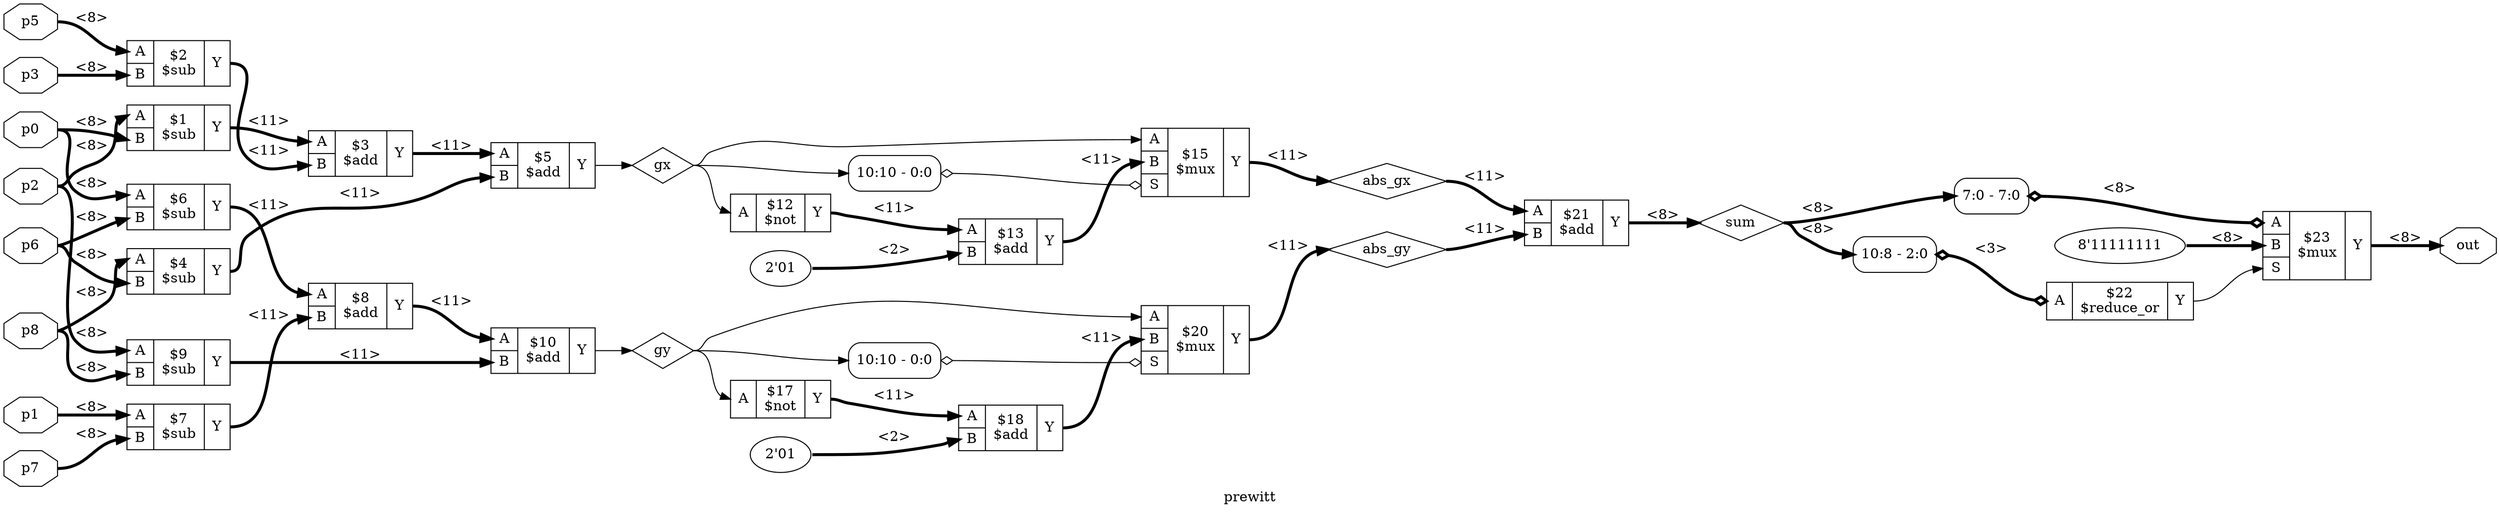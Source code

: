 digraph "prewitt" {
label="prewitt";
rankdir="LR";
remincross=true;
n2 [ shape=octagon, label="p0", color="black", fontcolor="black" ];
n3 [ shape=octagon, label="p1", color="black", fontcolor="black" ];
n4 [ shape=octagon, label="p2", color="black", fontcolor="black" ];
n5 [ shape=octagon, label="p3", color="black", fontcolor="black" ];
n6 [ shape=octagon, label="p5", color="black", fontcolor="black" ];
n7 [ shape=octagon, label="p6", color="black", fontcolor="black" ];
n8 [ shape=octagon, label="p7", color="black", fontcolor="black" ];
n9 [ shape=octagon, label="p8", color="black", fontcolor="black" ];
n10 [ shape=octagon, label="out", color="black", fontcolor="black" ];
n11 [ shape=diamond, label="gx", color="black", fontcolor="black" ];
n12 [ shape=diamond, label="gy", color="black", fontcolor="black" ];
n13 [ shape=diamond, label="abs_gx", color="black", fontcolor="black" ];
n14 [ shape=diamond, label="abs_gy", color="black", fontcolor="black" ];
n15 [ shape=diamond, label="sum", color="black", fontcolor="black" ];
c32 [ shape=record, label="{{<p29> A|<p30> B}|$1\n$sub|{<p31> Y}}" ];
c33 [ shape=record, label="{{<p29> A|<p30> B}|$2\n$sub|{<p31> Y}}" ];
c34 [ shape=record, label="{{<p29> A|<p30> B}|$3\n$add|{<p31> Y}}" ];
c35 [ shape=record, label="{{<p29> A|<p30> B}|$4\n$sub|{<p31> Y}}" ];
c36 [ shape=record, label="{{<p29> A|<p30> B}|$5\n$add|{<p31> Y}}" ];
c37 [ shape=record, label="{{<p29> A|<p30> B}|$6\n$sub|{<p31> Y}}" ];
c38 [ shape=record, label="{{<p29> A|<p30> B}|$7\n$sub|{<p31> Y}}" ];
c39 [ shape=record, label="{{<p29> A|<p30> B}|$8\n$add|{<p31> Y}}" ];
c40 [ shape=record, label="{{<p29> A|<p30> B}|$9\n$sub|{<p31> Y}}" ];
c41 [ shape=record, label="{{<p29> A|<p30> B}|$10\n$add|{<p31> Y}}" ];
c42 [ shape=record, label="{{<p29> A}|$12\n$not|{<p31> Y}}" ];
v0 [ label="2'01" ];
c43 [ shape=record, label="{{<p29> A|<p30> B}|$13\n$add|{<p31> Y}}" ];
c45 [ shape=record, label="{{<p29> A|<p30> B|<p44> S}|$15\n$mux|{<p31> Y}}" ];
x1 [ shape=record, style=rounded, label="<s0> 10:10 - 0:0 " ];
x1:e -> c45:p44:w [arrowhead=odiamond, arrowtail=odiamond, dir=both, color="black", label=""];
c46 [ shape=record, label="{{<p29> A}|$17\n$not|{<p31> Y}}" ];
v2 [ label="2'01" ];
c47 [ shape=record, label="{{<p29> A|<p30> B}|$18\n$add|{<p31> Y}}" ];
c48 [ shape=record, label="{{<p29> A|<p30> B|<p44> S}|$20\n$mux|{<p31> Y}}" ];
x3 [ shape=record, style=rounded, label="<s0> 10:10 - 0:0 " ];
x3:e -> c48:p44:w [arrowhead=odiamond, arrowtail=odiamond, dir=both, color="black", label=""];
c49 [ shape=record, label="{{<p29> A|<p30> B}|$21\n$add|{<p31> Y}}" ];
c50 [ shape=record, label="{{<p29> A}|$22\n$reduce_or|{<p31> Y}}" ];
x4 [ shape=record, style=rounded, label="<s0> 10:8 - 2:0 " ];
x4:e -> c50:p29:w [arrowhead=odiamond, arrowtail=odiamond, dir=both, color="black", style="setlinewidth(3)", label="<3>"];
v6 [ label="8'11111111" ];
c51 [ shape=record, label="{{<p29> A|<p30> B|<p44> S}|$23\n$mux|{<p31> Y}}" ];
x5 [ shape=record, style=rounded, label="<s0> 7:0 - 7:0 " ];
x5:e -> c51:p29:w [arrowhead=odiamond, arrowtail=odiamond, dir=both, color="black", style="setlinewidth(3)", label="<8>"];
c51:p31:e -> n10:w [color="black", style="setlinewidth(3)", label="<8>"];
c36:p31:e -> n11:w [color="black", label=""];
n11:e -> c42:p29:w [color="black", label=""];
n11:e -> c45:p29:w [color="black", label=""];
n11:e -> x1:s0:w [color="black", label=""];
c41:p31:e -> n12:w [color="black", label=""];
n12:e -> c46:p29:w [color="black", label=""];
n12:e -> c48:p29:w [color="black", label=""];
n12:e -> x3:s0:w [color="black", label=""];
c45:p31:e -> n13:w [color="black", style="setlinewidth(3)", label="<11>"];
n13:e -> c49:p29:w [color="black", style="setlinewidth(3)", label="<11>"];
c48:p31:e -> n14:w [color="black", style="setlinewidth(3)", label="<11>"];
n14:e -> c49:p30:w [color="black", style="setlinewidth(3)", label="<11>"];
c49:p31:e -> n15:w [color="black", style="setlinewidth(3)", label="<8>"];
n15:e -> x4:s0:w [color="black", style="setlinewidth(3)", label="<8>"];
n15:e -> x5:s0:w [color="black", style="setlinewidth(3)", label="<8>"];
c32:p31:e -> c34:p29:w [color="black", style="setlinewidth(3)", label="<11>"];
c33:p31:e -> c34:p30:w [color="black", style="setlinewidth(3)", label="<11>"];
c34:p31:e -> c36:p29:w [color="black", style="setlinewidth(3)", label="<11>"];
c35:p31:e -> c36:p30:w [color="black", style="setlinewidth(3)", label="<11>"];
n2:e -> c32:p30:w [color="black", style="setlinewidth(3)", label="<8>"];
n2:e -> c37:p29:w [color="black", style="setlinewidth(3)", label="<8>"];
c37:p31:e -> c39:p29:w [color="black", style="setlinewidth(3)", label="<11>"];
c38:p31:e -> c39:p30:w [color="black", style="setlinewidth(3)", label="<11>"];
c39:p31:e -> c41:p29:w [color="black", style="setlinewidth(3)", label="<11>"];
c40:p31:e -> c41:p30:w [color="black", style="setlinewidth(3)", label="<11>"];
c42:p31:e -> c43:p29:w [color="black", style="setlinewidth(3)", label="<11>"];
c43:p31:e -> c45:p30:w [color="black", style="setlinewidth(3)", label="<11>"];
c46:p31:e -> c47:p29:w [color="black", style="setlinewidth(3)", label="<11>"];
c47:p31:e -> c48:p30:w [color="black", style="setlinewidth(3)", label="<11>"];
c50:p31:e -> c51:p44:w [color="black", label=""];
n3:e -> c38:p29:w [color="black", style="setlinewidth(3)", label="<8>"];
n4:e -> c32:p29:w [color="black", style="setlinewidth(3)", label="<8>"];
n4:e -> c40:p29:w [color="black", style="setlinewidth(3)", label="<8>"];
n5:e -> c33:p30:w [color="black", style="setlinewidth(3)", label="<8>"];
n6:e -> c33:p29:w [color="black", style="setlinewidth(3)", label="<8>"];
n7:e -> c35:p30:w [color="black", style="setlinewidth(3)", label="<8>"];
n7:e -> c37:p30:w [color="black", style="setlinewidth(3)", label="<8>"];
n8:e -> c38:p30:w [color="black", style="setlinewidth(3)", label="<8>"];
n9:e -> c35:p29:w [color="black", style="setlinewidth(3)", label="<8>"];
n9:e -> c40:p30:w [color="black", style="setlinewidth(3)", label="<8>"];
v0:e -> c43:p30:w [color="black", style="setlinewidth(3)", label="<2>"];
v2:e -> c47:p30:w [color="black", style="setlinewidth(3)", label="<2>"];
v6:e -> c51:p30:w [color="black", style="setlinewidth(3)", label="<8>"];
}
